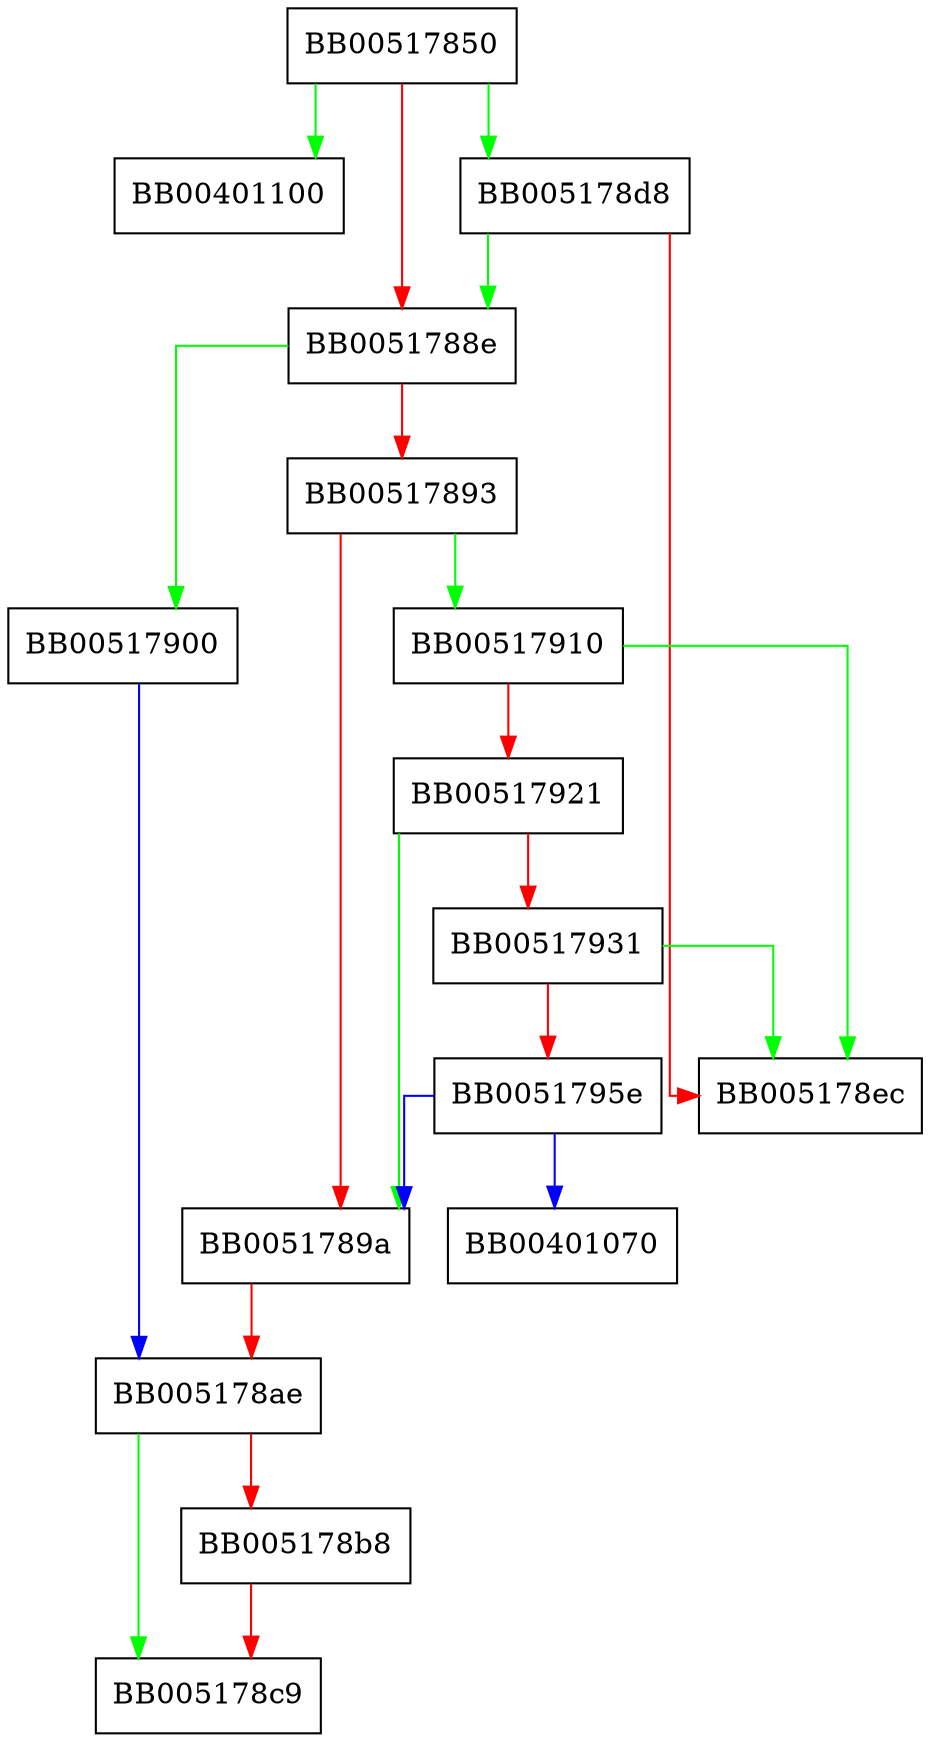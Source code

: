 digraph ASN1_TIME_set_string_X509 {
  node [shape="box"];
  graph [splines=ortho];
  BB00517850 -> BB00401100 [color="green"];
  BB00517850 -> BB005178d8 [color="green"];
  BB00517850 -> BB0051788e [color="red"];
  BB0051788e -> BB00517900 [color="green"];
  BB0051788e -> BB00517893 [color="red"];
  BB00517893 -> BB00517910 [color="green"];
  BB00517893 -> BB0051789a [color="red"];
  BB0051789a -> BB005178ae [color="red"];
  BB005178ae -> BB005178c9 [color="green"];
  BB005178ae -> BB005178b8 [color="red"];
  BB005178b8 -> BB005178c9 [color="red"];
  BB005178d8 -> BB0051788e [color="green"];
  BB005178d8 -> BB005178ec [color="red"];
  BB00517900 -> BB005178ae [color="blue"];
  BB00517910 -> BB005178ec [color="green"];
  BB00517910 -> BB00517921 [color="red"];
  BB00517921 -> BB0051789a [color="green"];
  BB00517921 -> BB00517931 [color="red"];
  BB00517931 -> BB005178ec [color="green"];
  BB00517931 -> BB0051795e [color="red"];
  BB0051795e -> BB00401070 [color="blue"];
  BB0051795e -> BB0051789a [color="blue"];
}